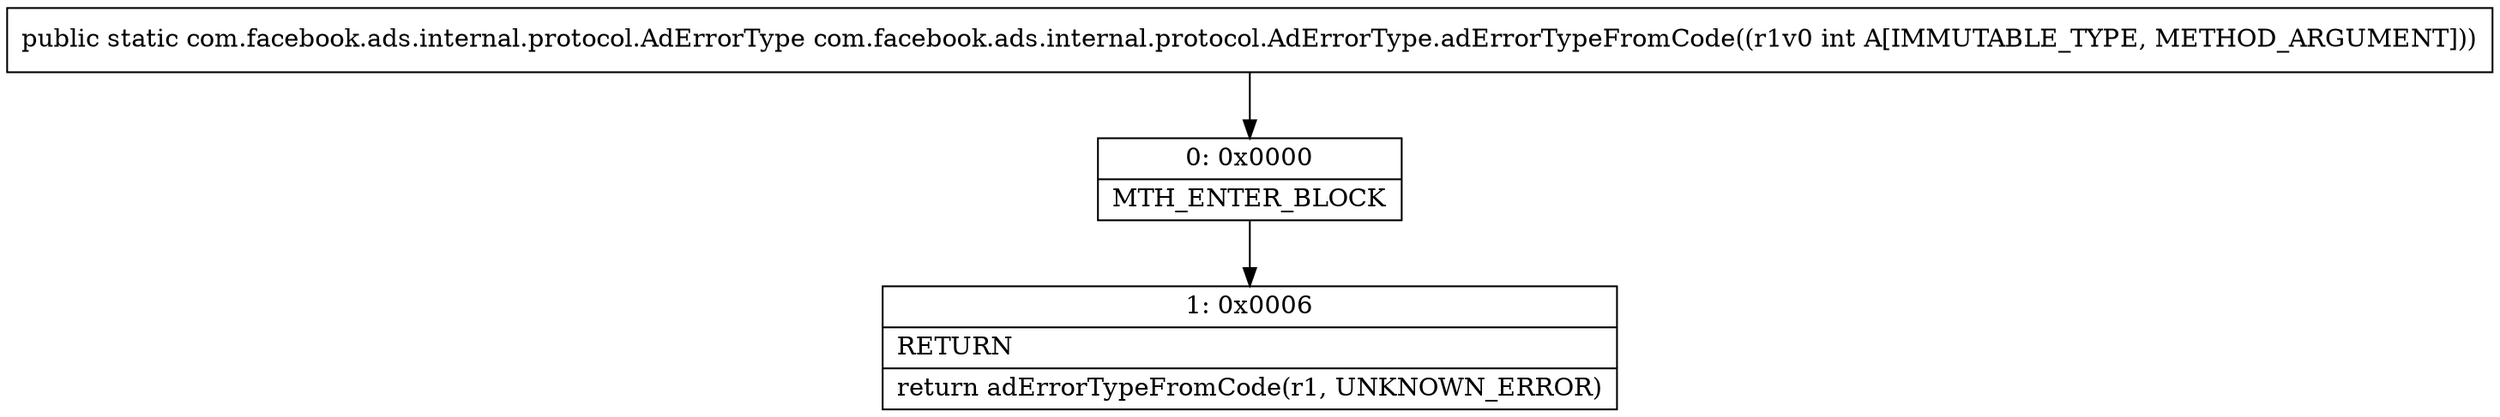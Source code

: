 digraph "CFG forcom.facebook.ads.internal.protocol.AdErrorType.adErrorTypeFromCode(I)Lcom\/facebook\/ads\/internal\/protocol\/AdErrorType;" {
Node_0 [shape=record,label="{0\:\ 0x0000|MTH_ENTER_BLOCK\l}"];
Node_1 [shape=record,label="{1\:\ 0x0006|RETURN\l|return adErrorTypeFromCode(r1, UNKNOWN_ERROR)\l}"];
MethodNode[shape=record,label="{public static com.facebook.ads.internal.protocol.AdErrorType com.facebook.ads.internal.protocol.AdErrorType.adErrorTypeFromCode((r1v0 int A[IMMUTABLE_TYPE, METHOD_ARGUMENT])) }"];
MethodNode -> Node_0;
Node_0 -> Node_1;
}


